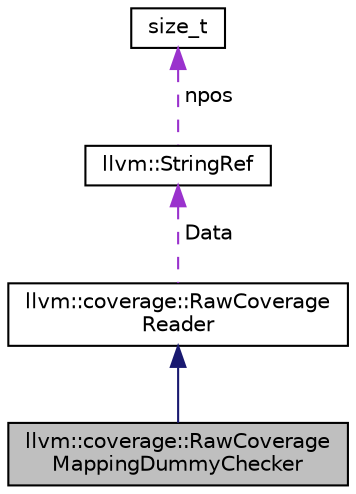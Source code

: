 digraph "llvm::coverage::RawCoverageMappingDummyChecker"
{
 // LATEX_PDF_SIZE
  bgcolor="transparent";
  edge [fontname="Helvetica",fontsize="10",labelfontname="Helvetica",labelfontsize="10"];
  node [fontname="Helvetica",fontsize="10",shape="box"];
  Node1 [label="llvm::coverage::RawCoverage\lMappingDummyChecker",height=0.2,width=0.4,color="black", fillcolor="grey75", style="filled", fontcolor="black",tooltip="Checks if the given coverage mapping data is exported for an unused function."];
  Node2 -> Node1 [dir="back",color="midnightblue",fontsize="10",style="solid",fontname="Helvetica"];
  Node2 [label="llvm::coverage::RawCoverage\lReader",height=0.2,width=0.4,color="black",URL="$classllvm_1_1coverage_1_1RawCoverageReader.html",tooltip="Base class for the raw coverage mapping and filenames data readers."];
  Node3 -> Node2 [dir="back",color="darkorchid3",fontsize="10",style="dashed",label=" Data" ,fontname="Helvetica"];
  Node3 [label="llvm::StringRef",height=0.2,width=0.4,color="black",URL="$classllvm_1_1StringRef.html",tooltip="StringRef - Represent a constant reference to a string, i.e."];
  Node4 -> Node3 [dir="back",color="darkorchid3",fontsize="10",style="dashed",label=" npos" ,fontname="Helvetica"];
  Node4 [label="size_t",height=0.2,width=0.4,color="black",URL="$classsize__t.html",tooltip=" "];
}
